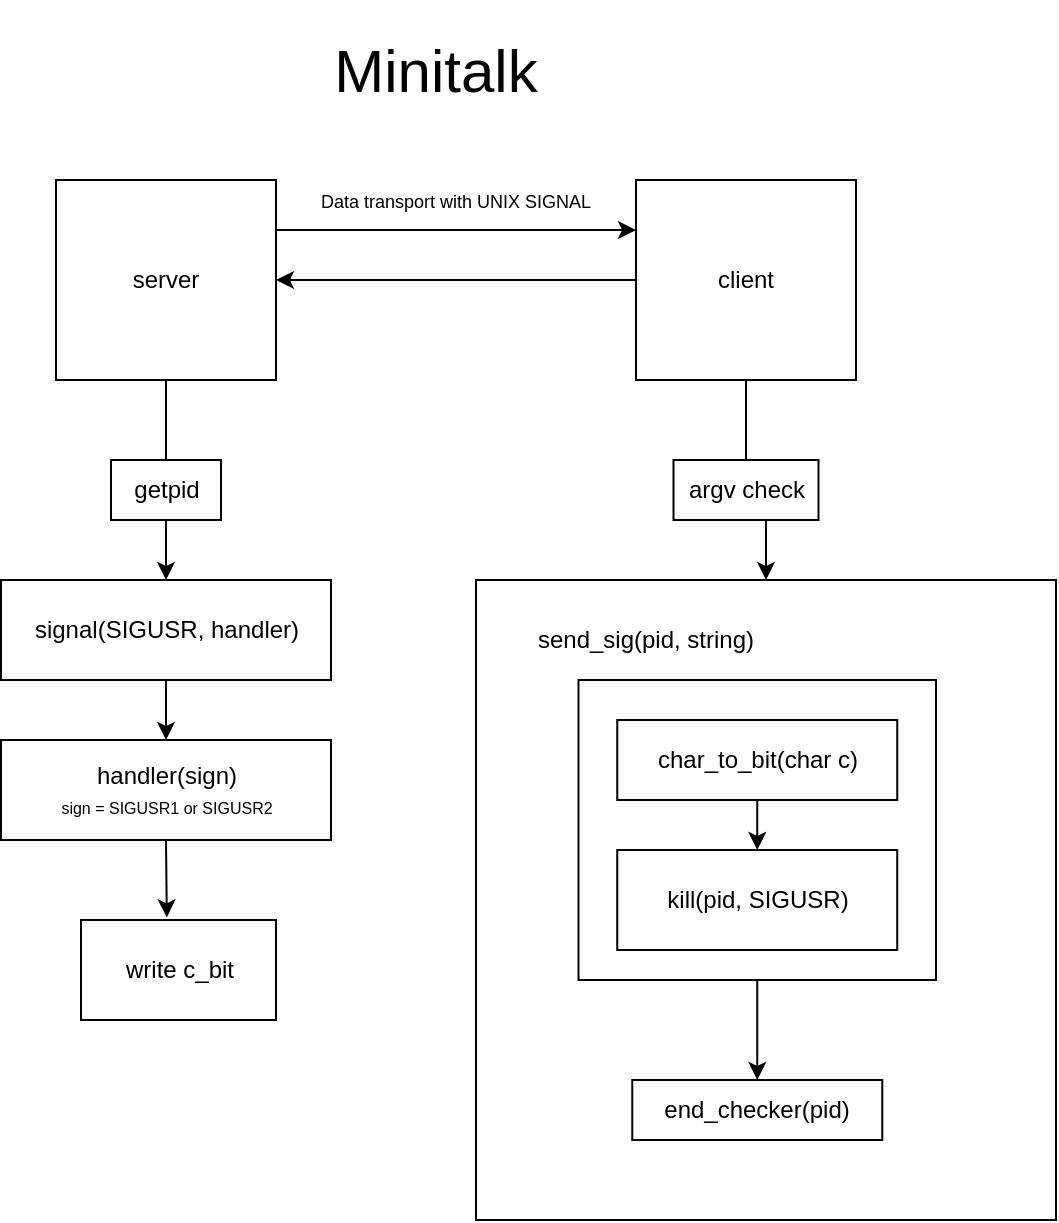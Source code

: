 <mxfile version="14.8.0" type="github">
  <diagram id="GyAWEN38JBdC2jVEz6Jb" name="Page-1">
    <mxGraphModel dx="969" dy="547" grid="1" gridSize="10" guides="1" tooltips="1" connect="1" arrows="1" fold="1" page="1" pageScale="1" pageWidth="850" pageHeight="1100" math="0" shadow="0">
      <root>
        <mxCell id="0" />
        <mxCell id="1" parent="0" />
        <mxCell id="mB1IJVl_30VsdPy1DvS--32" value="" style="rounded=0;whiteSpace=wrap;html=1;shadow=0;" vertex="1" parent="1">
          <mxGeometry x="270" y="310" width="290" height="320" as="geometry" />
        </mxCell>
        <mxCell id="mB1IJVl_30VsdPy1DvS--41" style="edgeStyle=orthogonalEdgeStyle;rounded=0;orthogonalLoop=1;jettySize=auto;html=1;exitX=0.5;exitY=1;exitDx=0;exitDy=0;entryX=0.5;entryY=0;entryDx=0;entryDy=0;" edge="1" parent="1" source="mB1IJVl_30VsdPy1DvS--37" target="mB1IJVl_30VsdPy1DvS--36">
          <mxGeometry relative="1" as="geometry">
            <mxPoint x="415" y="550" as="targetPoint" />
          </mxGeometry>
        </mxCell>
        <mxCell id="mB1IJVl_30VsdPy1DvS--37" value="" style="rounded=0;whiteSpace=wrap;html=1;shadow=0;" vertex="1" parent="1">
          <mxGeometry x="321.25" y="360" width="178.75" height="150" as="geometry" />
        </mxCell>
        <mxCell id="mB1IJVl_30VsdPy1DvS--4" style="edgeStyle=orthogonalEdgeStyle;rounded=0;orthogonalLoop=1;jettySize=auto;html=1;exitX=1;exitY=0.25;exitDx=0;exitDy=0;entryX=0;entryY=0.25;entryDx=0;entryDy=0;" edge="1" parent="1" source="mB1IJVl_30VsdPy1DvS--1" target="mB1IJVl_30VsdPy1DvS--2">
          <mxGeometry relative="1" as="geometry" />
        </mxCell>
        <mxCell id="mB1IJVl_30VsdPy1DvS--10" value="" style="edgeStyle=orthogonalEdgeStyle;rounded=0;orthogonalLoop=1;jettySize=auto;html=1;" edge="1" parent="1" source="mB1IJVl_30VsdPy1DvS--1" target="mB1IJVl_30VsdPy1DvS--7">
          <mxGeometry relative="1" as="geometry" />
        </mxCell>
        <mxCell id="mB1IJVl_30VsdPy1DvS--1" value="server" style="rounded=0;whiteSpace=wrap;html=1;" vertex="1" parent="1">
          <mxGeometry x="60" y="110" width="110" height="100" as="geometry" />
        </mxCell>
        <mxCell id="mB1IJVl_30VsdPy1DvS--3" style="edgeStyle=orthogonalEdgeStyle;rounded=0;orthogonalLoop=1;jettySize=auto;html=1;entryX=1;entryY=0.5;entryDx=0;entryDy=0;" edge="1" parent="1" source="mB1IJVl_30VsdPy1DvS--2" target="mB1IJVl_30VsdPy1DvS--1">
          <mxGeometry relative="1" as="geometry" />
        </mxCell>
        <mxCell id="mB1IJVl_30VsdPy1DvS--21" value="" style="edgeStyle=orthogonalEdgeStyle;rounded=0;orthogonalLoop=1;jettySize=auto;html=1;entryX=0.5;entryY=0;entryDx=0;entryDy=0;" edge="1" parent="1" source="mB1IJVl_30VsdPy1DvS--2" target="mB1IJVl_30VsdPy1DvS--32">
          <mxGeometry relative="1" as="geometry">
            <mxPoint x="410" y="310" as="targetPoint" />
          </mxGeometry>
        </mxCell>
        <mxCell id="mB1IJVl_30VsdPy1DvS--2" value="client" style="rounded=0;whiteSpace=wrap;html=1;" vertex="1" parent="1">
          <mxGeometry x="350" y="110" width="110" height="100" as="geometry" />
        </mxCell>
        <mxCell id="mB1IJVl_30VsdPy1DvS--5" value="&lt;font style=&quot;font-size: 9px&quot;&gt;Data transport with UNIX SIGNAL&lt;/font&gt;" style="text;html=1;strokeColor=none;fillColor=none;align=center;verticalAlign=middle;whiteSpace=wrap;rounded=0;" vertex="1" parent="1">
          <mxGeometry x="110" y="100" width="300" height="40" as="geometry" />
        </mxCell>
        <mxCell id="mB1IJVl_30VsdPy1DvS--6" value="getpid" style="rounded=0;whiteSpace=wrap;html=1;" vertex="1" parent="1">
          <mxGeometry x="87.5" y="250" width="55" height="30" as="geometry" />
        </mxCell>
        <mxCell id="mB1IJVl_30VsdPy1DvS--14" style="edgeStyle=orthogonalEdgeStyle;rounded=0;orthogonalLoop=1;jettySize=auto;html=1;exitX=0.5;exitY=1;exitDx=0;exitDy=0;entryX=0.5;entryY=0;entryDx=0;entryDy=0;" edge="1" parent="1" source="mB1IJVl_30VsdPy1DvS--7" target="mB1IJVl_30VsdPy1DvS--11">
          <mxGeometry relative="1" as="geometry" />
        </mxCell>
        <mxCell id="mB1IJVl_30VsdPy1DvS--7" value="signal(SIGUSR, handler)" style="rounded=0;whiteSpace=wrap;html=1;" vertex="1" parent="1">
          <mxGeometry x="32.5" y="310" width="165" height="50" as="geometry" />
        </mxCell>
        <mxCell id="mB1IJVl_30VsdPy1DvS--25" style="edgeStyle=orthogonalEdgeStyle;rounded=0;orthogonalLoop=1;jettySize=auto;html=1;exitX=0.5;exitY=1;exitDx=0;exitDy=0;entryX=0.44;entryY=-0.026;entryDx=0;entryDy=0;entryPerimeter=0;" edge="1" parent="1" source="mB1IJVl_30VsdPy1DvS--11" target="mB1IJVl_30VsdPy1DvS--23">
          <mxGeometry relative="1" as="geometry" />
        </mxCell>
        <mxCell id="mB1IJVl_30VsdPy1DvS--11" value="handler(sign)&lt;br&gt;&lt;font style=&quot;font-size: 8px&quot;&gt;sign = SIGUSR1 or SIGUSR2&lt;/font&gt;" style="rounded=0;whiteSpace=wrap;html=1;" vertex="1" parent="1">
          <mxGeometry x="32.5" y="390" width="165" height="50" as="geometry" />
        </mxCell>
        <mxCell id="mB1IJVl_30VsdPy1DvS--16" value="argv check" style="rounded=0;whiteSpace=wrap;html=1;" vertex="1" parent="1">
          <mxGeometry x="368.75" y="250" width="72.5" height="30" as="geometry" />
        </mxCell>
        <mxCell id="mB1IJVl_30VsdPy1DvS--40" style="edgeStyle=orthogonalEdgeStyle;rounded=0;orthogonalLoop=1;jettySize=auto;html=1;exitX=0.5;exitY=1;exitDx=0;exitDy=0;entryX=0.5;entryY=0;entryDx=0;entryDy=0;" edge="1" parent="1" source="mB1IJVl_30VsdPy1DvS--18" target="mB1IJVl_30VsdPy1DvS--28">
          <mxGeometry relative="1" as="geometry" />
        </mxCell>
        <mxCell id="mB1IJVl_30VsdPy1DvS--18" value="char_to_bit(char c)" style="rounded=0;whiteSpace=wrap;html=1;" vertex="1" parent="1">
          <mxGeometry x="340.63" y="380" width="140" height="40" as="geometry" />
        </mxCell>
        <mxCell id="mB1IJVl_30VsdPy1DvS--22" value="&lt;font style=&quot;font-size: 30px&quot;&gt;Minitalk&lt;/font&gt;" style="text;html=1;strokeColor=none;fillColor=none;align=center;verticalAlign=middle;whiteSpace=wrap;rounded=0;" vertex="1" parent="1">
          <mxGeometry x="110" y="20" width="280" height="70" as="geometry" />
        </mxCell>
        <mxCell id="mB1IJVl_30VsdPy1DvS--23" value="write c_bit" style="rounded=0;whiteSpace=wrap;html=1;" vertex="1" parent="1">
          <mxGeometry x="72.5" y="480" width="97.5" height="50" as="geometry" />
        </mxCell>
        <mxCell id="mB1IJVl_30VsdPy1DvS--28" value="kill(pid, SIGUSR)" style="rounded=0;whiteSpace=wrap;html=1;" vertex="1" parent="1">
          <mxGeometry x="340.62" y="445" width="140" height="50" as="geometry" />
        </mxCell>
        <mxCell id="mB1IJVl_30VsdPy1DvS--34" value="&amp;nbsp;&lt;span style=&quot;color: rgba(0 , 0 , 0 , 0) ; font-family: monospace ; font-size: 0px&quot;&gt;%3CmxGraphModel%3E%3Croot%3E%3CmxCell%20id%3D%220%22%2F%3E%3CmxCell%20id%3D%221%22%20parent%3D%220%22%2F%3E%3CmxCell%20id%3D%222%22%20value%3D%22c_to_bit(char%20c)%22%20style%3D%22rounded%3D0%3BwhiteSpace%3Dwrap%3Bhtml%3D1%3B%22%20vertex%3D%221%22%20parent%3D%221%22%3E%3CmxGeometry%20x%3D%22360%22%20y%3D%22310%22%20width%3D%22100%22%20height%3D%2250%22%20as%3D%22geometry%22%2F%3E%3C%2FmxCell%3E%3C%2Froot%3E%3C%2FmxGraphModel%3E&lt;/span&gt;" style="text;html=1;strokeColor=none;fillColor=none;align=center;verticalAlign=middle;whiteSpace=wrap;rounded=0;shadow=0;" vertex="1" parent="1">
          <mxGeometry x="300" y="330" width="200" height="20" as="geometry" />
        </mxCell>
        <mxCell id="mB1IJVl_30VsdPy1DvS--35" value="send_sig(pid, string)" style="text;html=1;strokeColor=none;fillColor=none;align=center;verticalAlign=middle;whiteSpace=wrap;rounded=0;shadow=0;" vertex="1" parent="1">
          <mxGeometry x="240" y="330" width="230" height="20" as="geometry" />
        </mxCell>
        <mxCell id="mB1IJVl_30VsdPy1DvS--36" value="end_checker(pid)" style="rounded=0;whiteSpace=wrap;html=1;" vertex="1" parent="1">
          <mxGeometry x="348.13" y="560" width="125" height="30" as="geometry" />
        </mxCell>
      </root>
    </mxGraphModel>
  </diagram>
</mxfile>
